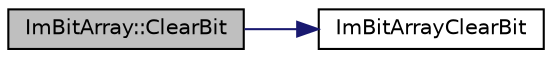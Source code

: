 digraph "ImBitArray::ClearBit"
{
 // LATEX_PDF_SIZE
  edge [fontname="Helvetica",fontsize="10",labelfontname="Helvetica",labelfontsize="10"];
  node [fontname="Helvetica",fontsize="10",shape=record];
  rankdir="LR";
  Node1 [label="ImBitArray::ClearBit",height=0.2,width=0.4,color="black", fillcolor="grey75", style="filled", fontcolor="black",tooltip=" "];
  Node1 -> Node2 [color="midnightblue",fontsize="10",style="solid"];
  Node2 [label="ImBitArrayClearBit",height=0.2,width=0.4,color="black", fillcolor="white", style="filled",URL="$imgui__internal_8h.html#a24a25a6ab6d96d3b49a6a38a52cfa22d",tooltip=" "];
}
